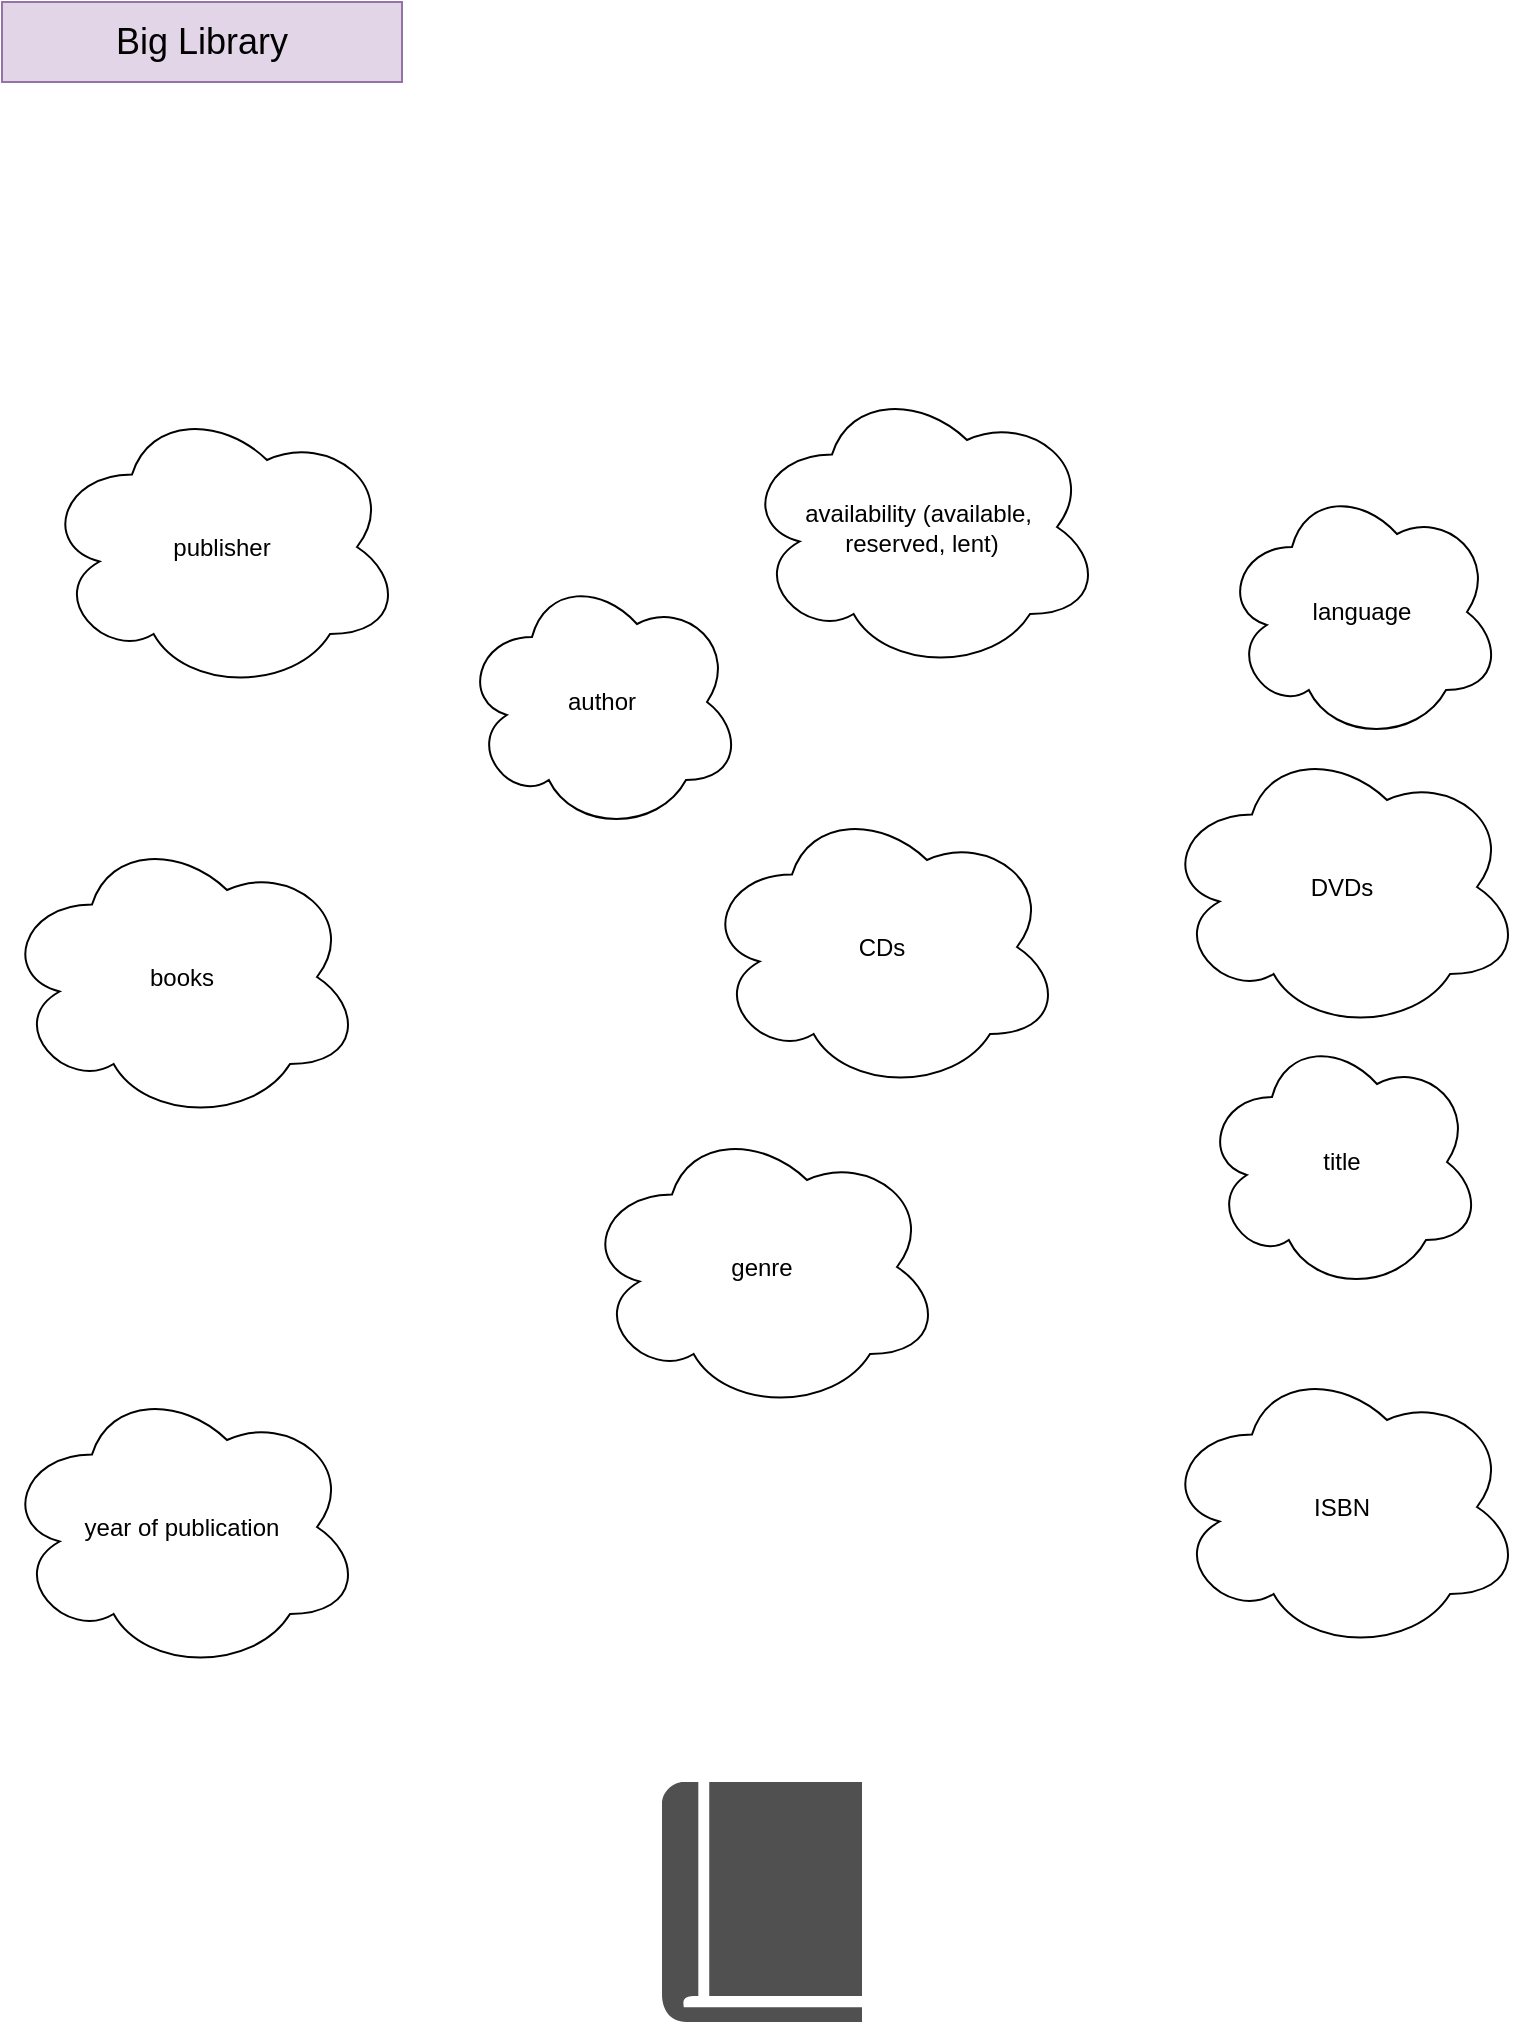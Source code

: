 <mxfile version="13.3.9" type="device"><diagram id="vZenSd2H20ArEBLjgK4o" name="Page-1"><mxGraphModel dx="868" dy="492" grid="1" gridSize="10" guides="1" tooltips="1" connect="1" arrows="1" fold="1" page="1" pageScale="1" pageWidth="827" pageHeight="1169" math="0" shadow="0"><root><mxCell id="0"/><mxCell id="1" parent="0"/><mxCell id="8ulpEvpcdXGmIPYKn9HS-1" value="" style="pointerEvents=1;shadow=0;dashed=0;html=1;strokeColor=none;fillColor=#505050;labelPosition=center;verticalLabelPosition=bottom;verticalAlign=top;outlineConnect=0;align=center;shape=mxgraph.office.concepts.book_journal;" vertex="1" parent="1"><mxGeometry x="350" y="920" width="100" height="120" as="geometry"/></mxCell><mxCell id="8ulpEvpcdXGmIPYKn9HS-2" value="books" style="ellipse;shape=cloud;whiteSpace=wrap;html=1;" vertex="1" parent="1"><mxGeometry x="20" y="445" width="180" height="145" as="geometry"/></mxCell><mxCell id="8ulpEvpcdXGmIPYKn9HS-3" value="CDs" style="ellipse;shape=cloud;whiteSpace=wrap;html=1;" vertex="1" parent="1"><mxGeometry x="370" y="430" width="180" height="145" as="geometry"/></mxCell><mxCell id="8ulpEvpcdXGmIPYKn9HS-4" value="availability (available,&amp;nbsp;&lt;br&gt;reserved, lent)" style="ellipse;shape=cloud;whiteSpace=wrap;html=1;" vertex="1" parent="1"><mxGeometry x="390" y="220" width="180" height="145" as="geometry"/></mxCell><mxCell id="8ulpEvpcdXGmIPYKn9HS-5" value="publisher" style="ellipse;shape=cloud;whiteSpace=wrap;html=1;" vertex="1" parent="1"><mxGeometry x="40" y="230" width="180" height="145" as="geometry"/></mxCell><mxCell id="8ulpEvpcdXGmIPYKn9HS-6" value="genre" style="ellipse;shape=cloud;whiteSpace=wrap;html=1;" vertex="1" parent="1"><mxGeometry x="310" y="590" width="180" height="145" as="geometry"/></mxCell><mxCell id="8ulpEvpcdXGmIPYKn9HS-7" value="year of publication" style="ellipse;shape=cloud;whiteSpace=wrap;html=1;" vertex="1" parent="1"><mxGeometry x="20" y="720" width="180" height="145" as="geometry"/></mxCell><mxCell id="8ulpEvpcdXGmIPYKn9HS-8" value="ISBN" style="ellipse;shape=cloud;whiteSpace=wrap;html=1;" vertex="1" parent="1"><mxGeometry x="600" y="710" width="180" height="145" as="geometry"/></mxCell><mxCell id="8ulpEvpcdXGmIPYKn9HS-9" value="DVDs" style="ellipse;shape=cloud;whiteSpace=wrap;html=1;" vertex="1" parent="1"><mxGeometry x="600" y="400" width="180" height="145" as="geometry"/></mxCell><mxCell id="8ulpEvpcdXGmIPYKn9HS-10" value="&lt;font style=&quot;font-size: 18px&quot;&gt;Big Library&lt;/font&gt;" style="rounded=0;whiteSpace=wrap;html=1;fillColor=#e1d5e7;strokeColor=#9673a6;" vertex="1" parent="1"><mxGeometry x="20" y="30" width="200" height="40" as="geometry"/></mxCell><mxCell id="8ulpEvpcdXGmIPYKn9HS-11" value="language" style="ellipse;shape=cloud;whiteSpace=wrap;html=1;" vertex="1" parent="1"><mxGeometry x="630" y="270" width="140" height="130" as="geometry"/></mxCell><mxCell id="8ulpEvpcdXGmIPYKn9HS-12" value="author" style="ellipse;shape=cloud;whiteSpace=wrap;html=1;" vertex="1" parent="1"><mxGeometry x="250" y="315" width="140" height="130" as="geometry"/></mxCell><mxCell id="8ulpEvpcdXGmIPYKn9HS-15" value="title" style="ellipse;shape=cloud;whiteSpace=wrap;html=1;" vertex="1" parent="1"><mxGeometry x="620" y="545" width="140" height="130" as="geometry"/></mxCell></root></mxGraphModel></diagram></mxfile>